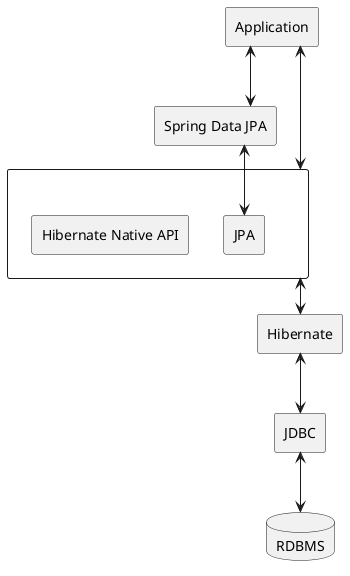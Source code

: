 @startuml

skinparam linetype ortho

rectangle "Application" as app {

}

rectangle "Spring Data JPA" as sdj {
}

rectangle " " as api {
rectangle "JPA" as jpa {

}

rectangle "Hibernate Native API" as hna {
}
}

rectangle "Hibernate" as hibernate {
}

rectangle "JDBC" as jdbc {
}

database "RDBMS" as rdb

app <--> sdj
app <--> api
sdj <--> jpa
api <--> hibernate
hibernate <--> jdbc
jdbc <--> rdb



@enduml